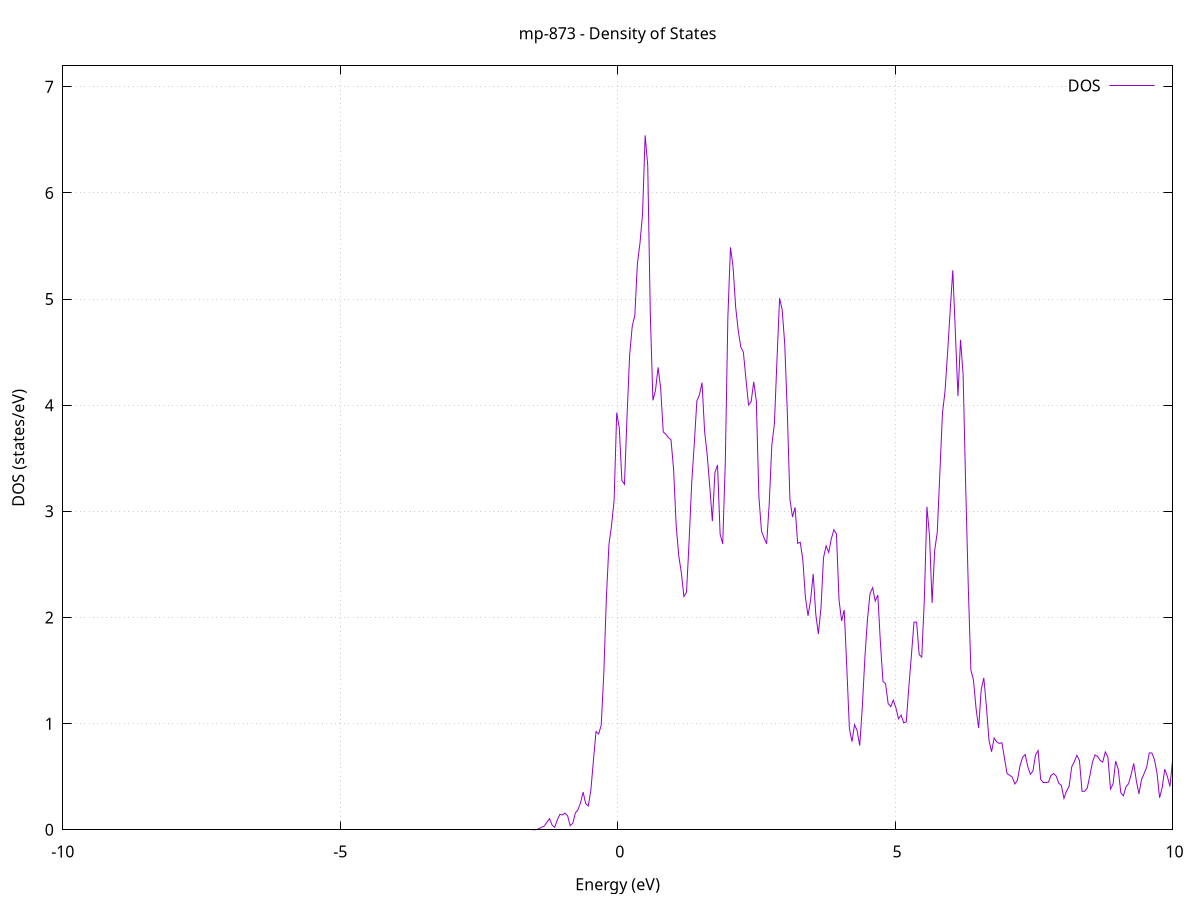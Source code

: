 set title 'mp-873 - Density of States'
set xlabel 'Energy (eV)'
set ylabel 'DOS (states/eV)'
set grid
set xrange [-10:10]
set yrange [0:7.197]
set xzeroaxis lt -1
set terminal png size 800,600
set output 'mp-873_dos_gnuplot.png'
plot '-' using 1:2 with lines title 'DOS'
-37.569800 0.000000
-37.523200 0.000000
-37.476600 0.000000
-37.430000 0.000000
-37.383400 0.000000
-37.336800 0.000000
-37.290200 0.000000
-37.243700 0.000000
-37.197100 0.000000
-37.150500 0.000000
-37.103900 0.000000
-37.057300 0.000000
-37.010700 0.000000
-36.964100 0.000000
-36.917500 0.000000
-36.870900 0.000000
-36.824300 0.000000
-36.777700 0.000000
-36.731100 0.000000
-36.684500 0.000000
-36.638000 0.000000
-36.591400 0.000000
-36.544800 0.000000
-36.498200 0.000000
-36.451600 0.000000
-36.405000 0.000000
-36.358400 0.000000
-36.311800 0.000000
-36.265200 0.000000
-36.218600 0.000000
-36.172000 0.000000
-36.125400 0.000000
-36.078900 0.000000
-36.032300 0.000000
-35.985700 0.000000
-35.939100 0.000000
-35.892500 0.000000
-35.845900 0.000000
-35.799300 0.000000
-35.752700 0.000000
-35.706100 0.000000
-35.659500 0.000000
-35.612900 0.000000
-35.566300 0.000000
-35.519800 0.000000
-35.473200 0.000000
-35.426600 0.000000
-35.380000 0.000000
-35.333400 0.000000
-35.286800 0.000000
-35.240200 0.000000
-35.193600 0.000000
-35.147000 0.000000
-35.100400 0.000000
-35.053800 0.000000
-35.007200 0.000000
-34.960700 0.000000
-34.914100 0.000000
-34.867500 0.000000
-34.820900 0.000000
-34.774300 0.000000
-34.727700 0.000000
-34.681100 0.000000
-34.634500 0.000000
-34.587900 0.000000
-34.541300 0.000000
-34.494700 0.000000
-34.448100 0.000000
-34.401500 0.000000
-34.355000 0.000000
-34.308400 0.000000
-34.261800 0.000000
-34.215200 0.000000
-34.168600 0.000000
-34.122000 0.000000
-34.075400 0.000000
-34.028800 0.000000
-33.982200 0.000000
-33.935600 0.000000
-33.889000 0.000000
-33.842400 0.000000
-33.795900 0.000000
-33.749300 0.000000
-33.702700 0.000000
-33.656100 0.000000
-33.609500 0.000000
-33.562900 0.000000
-33.516300 0.000000
-33.469700 0.000400
-33.423100 0.070600
-33.376500 2.413400
-33.329900 17.879500
-33.283300 30.524700
-33.236800 12.326700
-33.190200 1.150000
-33.143600 0.023500
-33.097000 0.000100
-33.050400 0.000000
-33.003800 0.000000
-32.957200 0.000000
-32.910600 0.000000
-32.864000 0.000000
-32.817400 0.000000
-32.770800 0.000000
-32.724200 0.000000
-32.677700 0.000000
-32.631100 0.000000
-32.584500 0.000000
-32.537900 0.000000
-32.491300 0.000000
-32.444700 0.000000
-32.398100 0.000000
-32.351500 0.000000
-32.304900 0.000000
-32.258300 0.000000
-32.211700 0.000000
-32.165100 0.000000
-32.118600 0.000000
-32.072000 0.000000
-32.025400 0.000000
-31.978800 0.000000
-31.932200 0.000000
-31.885600 0.000000
-31.839000 0.000000
-31.792400 0.000000
-31.745800 0.000000
-31.699200 0.000000
-31.652600 0.000000
-31.606000 0.000000
-31.559400 0.000000
-31.512900 0.000000
-31.466300 0.000000
-31.419700 0.000000
-31.373100 0.000000
-31.326500 0.000000
-31.279900 0.000000
-31.233300 0.000000
-31.186700 0.000000
-31.140100 0.000000
-31.093500 0.000000
-31.046900 0.000000
-31.000300 0.000000
-30.953800 0.000000
-30.907200 0.000000
-30.860600 0.000000
-30.814000 0.000000
-30.767400 0.000000
-30.720800 0.000000
-30.674200 0.000000
-30.627600 0.000000
-30.581000 0.000000
-30.534400 0.000000
-30.487800 0.000000
-30.441200 0.000000
-30.394700 0.000000
-30.348100 0.000000
-30.301500 0.000000
-30.254900 0.000000
-30.208300 0.000000
-30.161700 0.000000
-30.115100 0.000000
-30.068500 0.000000
-30.021900 0.000000
-29.975300 0.000000
-29.928700 0.000000
-29.882100 0.000000
-29.835600 0.000000
-29.789000 0.000000
-29.742400 0.000000
-29.695800 0.000000
-29.649200 0.000000
-29.602600 0.000000
-29.556000 0.000000
-29.509400 0.000000
-29.462800 0.000000
-29.416200 0.000000
-29.369600 0.000000
-29.323000 0.000000
-29.276500 0.000000
-29.229900 0.000000
-29.183300 0.000000
-29.136700 0.000000
-29.090100 0.000000
-29.043500 0.000000
-28.996900 0.000000
-28.950300 0.000000
-28.903700 0.000000
-28.857100 0.000000
-28.810500 0.000000
-28.763900 0.000000
-28.717300 0.000000
-28.670800 0.000000
-28.624200 0.000000
-28.577600 0.000000
-28.531000 0.000000
-28.484400 0.000000
-28.437800 0.000000
-28.391200 0.000000
-28.344600 0.000000
-28.298000 0.000000
-28.251400 0.000000
-28.204800 0.000000
-28.158200 0.000000
-28.111700 0.000000
-28.065100 0.000000
-28.018500 0.000000
-27.971900 0.000000
-27.925300 0.000000
-27.878700 0.000000
-27.832100 0.000000
-27.785500 0.000000
-27.738900 0.000000
-27.692300 0.000000
-27.645700 0.000000
-27.599100 0.000000
-27.552600 0.000000
-27.506000 0.000000
-27.459400 0.000000
-27.412800 0.000000
-27.366200 0.000000
-27.319600 0.000000
-27.273000 0.000000
-27.226400 0.000000
-27.179800 0.000000
-27.133200 0.000000
-27.086600 0.000000
-27.040000 0.000000
-26.993500 0.000000
-26.946900 0.000000
-26.900300 0.000000
-26.853700 0.000000
-26.807100 0.000000
-26.760500 0.000000
-26.713900 0.000000
-26.667300 0.000000
-26.620700 0.000000
-26.574100 0.000000
-26.527500 0.000000
-26.480900 0.000000
-26.434300 0.000000
-26.387800 0.000000
-26.341200 0.000000
-26.294600 0.000000
-26.248000 0.000000
-26.201400 0.000000
-26.154800 0.000000
-26.108200 0.000000
-26.061600 0.000000
-26.015000 0.000000
-25.968400 0.000000
-25.921800 0.000000
-25.875200 0.000000
-25.828700 0.000000
-25.782100 0.000000
-25.735500 0.000000
-25.688900 0.000000
-25.642300 0.000000
-25.595700 0.000000
-25.549100 0.000000
-25.502500 0.000000
-25.455900 0.000000
-25.409300 0.000000
-25.362700 0.000000
-25.316100 0.000000
-25.269600 0.000000
-25.223000 0.000000
-25.176400 0.000000
-25.129800 0.000000
-25.083200 0.000000
-25.036600 0.000000
-24.990000 0.000000
-24.943400 0.000000
-24.896800 0.000000
-24.850200 0.000000
-24.803600 0.000000
-24.757000 0.000000
-24.710500 0.000000
-24.663900 0.000000
-24.617300 0.000000
-24.570700 0.000000
-24.524100 0.000000
-24.477500 0.000000
-24.430900 0.000000
-24.384300 0.000000
-24.337700 0.000000
-24.291100 0.000000
-24.244500 0.000000
-24.197900 0.000000
-24.151400 0.000000
-24.104800 0.000000
-24.058200 0.000000
-24.011600 0.000000
-23.965000 0.000000
-23.918400 0.000000
-23.871800 0.000000
-23.825200 0.000000
-23.778600 0.000000
-23.732000 0.000000
-23.685400 0.000000
-23.638800 0.000000
-23.592200 0.000000
-23.545700 0.000000
-23.499100 0.000000
-23.452500 0.000000
-23.405900 0.000000
-23.359300 0.000000
-23.312700 0.000000
-23.266100 0.000000
-23.219500 0.000000
-23.172900 0.000000
-23.126300 0.000000
-23.079700 0.000000
-23.033100 0.000000
-22.986600 0.000000
-22.940000 0.000000
-22.893400 0.000000
-22.846800 0.000000
-22.800200 0.000000
-22.753600 0.000000
-22.707000 0.000000
-22.660400 0.000000
-22.613800 0.000000
-22.567200 0.000000
-22.520600 0.000000
-22.474000 0.000000
-22.427500 0.000000
-22.380900 0.000000
-22.334300 0.000000
-22.287700 0.000000
-22.241100 0.000000
-22.194500 0.000000
-22.147900 0.000000
-22.101300 0.000000
-22.054700 0.000000
-22.008100 0.000000
-21.961500 0.000000
-21.914900 0.000000
-21.868400 0.000000
-21.821800 0.000000
-21.775200 0.000000
-21.728600 0.000000
-21.682000 0.000000
-21.635400 0.000000
-21.588800 0.000000
-21.542200 0.000000
-21.495600 0.000000
-21.449000 0.000000
-21.402400 0.000000
-21.355800 0.000000
-21.309300 0.000000
-21.262700 0.000000
-21.216100 0.000000
-21.169500 0.000000
-21.122900 0.000000
-21.076300 0.000000
-21.029700 0.000000
-20.983100 0.000000
-20.936500 0.000000
-20.889900 0.000000
-20.843300 0.000000
-20.796700 0.000000
-20.750100 0.000000
-20.703600 0.000000
-20.657000 0.000000
-20.610400 0.000000
-20.563800 0.000000
-20.517200 0.000000
-20.470600 0.000000
-20.424000 0.000000
-20.377400 0.000000
-20.330800 0.000000
-20.284200 0.000000
-20.237600 0.000000
-20.191000 0.000000
-20.144500 0.000000
-20.097900 0.000000
-20.051300 0.000000
-20.004700 0.000000
-19.958100 0.000000
-19.911500 0.000000
-19.864900 0.000000
-19.818300 0.000000
-19.771700 0.000000
-19.725100 0.000000
-19.678500 0.000000
-19.631900 0.000000
-19.585400 0.000000
-19.538800 0.000000
-19.492200 0.000000
-19.445600 0.000000
-19.399000 0.000000
-19.352400 0.000000
-19.305800 0.000000
-19.259200 0.000000
-19.212600 0.000000
-19.166000 0.000000
-19.119400 0.000000
-19.072800 0.000000
-19.026300 0.000000
-18.979700 0.000000
-18.933100 0.000000
-18.886500 0.000000
-18.839900 0.000000
-18.793300 0.000000
-18.746700 0.000000
-18.700100 0.000000
-18.653500 0.000000
-18.606900 0.000000
-18.560300 0.000000
-18.513700 0.000000
-18.467100 0.000000
-18.420600 0.000000
-18.374000 0.000000
-18.327400 0.000000
-18.280800 0.000000
-18.234200 0.000000
-18.187600 0.000000
-18.141000 0.000000
-18.094400 0.000000
-18.047800 0.000000
-18.001200 0.000000
-17.954600 0.000000
-17.908000 0.000000
-17.861500 0.000000
-17.814900 0.000000
-17.768300 0.000000
-17.721700 0.000000
-17.675100 0.000000
-17.628500 0.000000
-17.581900 0.000000
-17.535300 0.000000
-17.488700 0.000000
-17.442100 0.000000
-17.395500 0.000000
-17.348900 0.000000
-17.302400 0.000000
-17.255800 0.000000
-17.209200 0.000000
-17.162600 0.000000
-17.116000 0.000000
-17.069400 0.000000
-17.022800 0.000000
-16.976200 0.000000
-16.929600 0.000000
-16.883000 0.000000
-16.836400 0.000000
-16.789800 0.000000
-16.743300 0.000000
-16.696700 0.000000
-16.650100 0.000000
-16.603500 0.000000
-16.556900 0.000000
-16.510300 0.000000
-16.463700 0.000000
-16.417100 0.000000
-16.370500 0.000000
-16.323900 0.000000
-16.277300 0.000000
-16.230700 0.000000
-16.184200 0.000000
-16.137600 0.000000
-16.091000 0.000000
-16.044400 0.000000
-15.997800 0.000000
-15.951200 0.000000
-15.904600 0.000000
-15.858000 0.000000
-15.811400 0.000000
-15.764800 0.000000
-15.718200 0.000000
-15.671600 0.000000
-15.625000 0.000000
-15.578500 0.000000
-15.531900 0.000000
-15.485300 0.000000
-15.438700 0.000000
-15.392100 0.000000
-15.345500 0.000000
-15.298900 0.000000
-15.252300 0.000000
-15.205700 0.000000
-15.159100 0.000000
-15.112500 0.000000
-15.065900 0.000000
-15.019400 0.000000
-14.972800 0.000000
-14.926200 0.000000
-14.879600 0.000000
-14.833000 0.000000
-14.786400 0.000000
-14.739800 0.000000
-14.693200 0.000000
-14.646600 0.000000
-14.600000 0.000000
-14.553400 0.000000
-14.506800 0.000000
-14.460300 0.000000
-14.413700 0.000000
-14.367100 0.000000
-14.320500 0.000000
-14.273900 0.000000
-14.227300 0.000000
-14.180700 0.000000
-14.134100 0.000000
-14.087500 0.000000
-14.040900 0.000000
-13.994300 0.000000
-13.947700 0.000000
-13.901200 0.000000
-13.854600 0.000000
-13.808000 0.000000
-13.761400 0.000000
-13.714800 0.000000
-13.668200 0.000000
-13.621600 0.000000
-13.575000 0.000000
-13.528400 0.000000
-13.481800 0.000000
-13.435200 0.000000
-13.388600 0.000000
-13.342100 0.000000
-13.295500 0.000000
-13.248900 0.000000
-13.202300 0.000000
-13.155700 0.000000
-13.109100 0.000000
-13.062500 0.000000
-13.015900 0.000000
-12.969300 0.000000
-12.922700 0.000000
-12.876100 0.000000
-12.829500 0.000000
-12.782900 0.000000
-12.736400 0.000000
-12.689800 0.000000
-12.643200 0.000000
-12.596600 0.000000
-12.550000 0.000000
-12.503400 0.000000
-12.456800 0.000000
-12.410200 0.000000
-12.363600 0.000000
-12.317000 0.000000
-12.270400 0.000000
-12.223800 0.000000
-12.177300 0.000000
-12.130700 0.000000
-12.084100 0.000000
-12.037500 0.000000
-11.990900 0.000000
-11.944300 0.000000
-11.897700 0.000000
-11.851100 0.000000
-11.804500 0.000000
-11.757900 0.000000
-11.711300 0.000000
-11.664700 0.000000
-11.618200 0.000000
-11.571600 0.000000
-11.525000 0.000000
-11.478400 0.000000
-11.431800 0.000000
-11.385200 0.000000
-11.338600 0.000000
-11.292000 0.000000
-11.245400 0.000000
-11.198800 0.000000
-11.152200 0.000000
-11.105600 0.000000
-11.059100 0.000000
-11.012500 0.000000
-10.965900 0.000000
-10.919300 0.000000
-10.872700 0.000000
-10.826100 0.000000
-10.779500 0.000000
-10.732900 0.000000
-10.686300 0.000000
-10.639700 0.000000
-10.593100 0.000000
-10.546500 0.000000
-10.499900 0.000000
-10.453400 0.000000
-10.406800 0.000000
-10.360200 0.000000
-10.313600 0.000000
-10.267000 0.000000
-10.220400 0.000000
-10.173800 0.000000
-10.127200 0.000000
-10.080600 0.000000
-10.034000 0.000000
-9.987400 0.000000
-9.940800 0.000000
-9.894300 0.000000
-9.847700 0.000000
-9.801100 0.000000
-9.754500 0.000000
-9.707900 0.000000
-9.661300 0.000000
-9.614700 0.000000
-9.568100 0.000000
-9.521500 0.000000
-9.474900 0.000000
-9.428300 0.000000
-9.381700 0.000000
-9.335200 0.000000
-9.288600 0.000000
-9.242000 0.000000
-9.195400 0.000000
-9.148800 0.000000
-9.102200 0.000000
-9.055600 0.000000
-9.009000 0.000000
-8.962400 0.000000
-8.915800 0.000000
-8.869200 0.000000
-8.822600 0.000000
-8.776100 0.000000
-8.729500 0.000000
-8.682900 0.000000
-8.636300 0.000000
-8.589700 0.000000
-8.543100 0.000000
-8.496500 0.000000
-8.449900 0.000000
-8.403300 0.000000
-8.356700 0.000000
-8.310100 0.000000
-8.263500 0.000000
-8.217000 0.000000
-8.170400 0.000000
-8.123800 0.000000
-8.077200 0.000000
-8.030600 0.000000
-7.984000 0.000000
-7.937400 0.000000
-7.890800 0.000000
-7.844200 0.000000
-7.797600 0.000000
-7.751000 0.000000
-7.704400 0.000000
-7.657800 0.000000
-7.611300 0.000000
-7.564700 0.000000
-7.518100 0.000000
-7.471500 0.000000
-7.424900 0.000000
-7.378300 0.000000
-7.331700 0.000000
-7.285100 0.000000
-7.238500 0.000000
-7.191900 0.000000
-7.145300 0.000000
-7.098700 0.000000
-7.052200 0.000000
-7.005600 0.000000
-6.959000 0.000000
-6.912400 0.000000
-6.865800 0.000000
-6.819200 0.000000
-6.772600 0.000000
-6.726000 0.000000
-6.679400 0.000000
-6.632800 0.000000
-6.586200 0.000000
-6.539600 0.000000
-6.493100 0.000000
-6.446500 0.000000
-6.399900 0.000000
-6.353300 0.000000
-6.306700 0.000000
-6.260100 0.000000
-6.213500 0.000000
-6.166900 0.000000
-6.120300 0.000000
-6.073700 0.000000
-6.027100 0.000000
-5.980500 0.000000
-5.934000 0.000000
-5.887400 0.000000
-5.840800 0.000000
-5.794200 0.000000
-5.747600 0.000000
-5.701000 0.000000
-5.654400 0.000000
-5.607800 0.000000
-5.561200 0.000000
-5.514600 0.000000
-5.468000 0.000000
-5.421400 0.000000
-5.374800 0.000000
-5.328300 0.000000
-5.281700 0.000000
-5.235100 0.000000
-5.188500 0.000000
-5.141900 0.000000
-5.095300 0.000000
-5.048700 0.000000
-5.002100 0.000000
-4.955500 0.000000
-4.908900 0.000000
-4.862300 0.000000
-4.815700 0.000000
-4.769200 0.000000
-4.722600 0.000000
-4.676000 0.000000
-4.629400 0.000000
-4.582800 0.000000
-4.536200 0.000000
-4.489600 0.000000
-4.443000 0.000000
-4.396400 0.000000
-4.349800 0.000000
-4.303200 0.000000
-4.256600 0.000000
-4.210100 0.000000
-4.163500 0.000000
-4.116900 0.000000
-4.070300 0.000000
-4.023700 0.000000
-3.977100 0.000000
-3.930500 0.000000
-3.883900 0.000000
-3.837300 0.000000
-3.790700 0.000000
-3.744100 0.000000
-3.697500 0.000000
-3.651000 0.000000
-3.604400 0.000000
-3.557800 0.000000
-3.511200 0.000000
-3.464600 0.000000
-3.418000 0.000000
-3.371400 0.000000
-3.324800 0.000000
-3.278200 0.000000
-3.231600 0.000000
-3.185000 0.000000
-3.138400 0.000000
-3.091900 0.000000
-3.045300 0.000000
-2.998700 0.000000
-2.952100 0.000000
-2.905500 0.000000
-2.858900 0.000000
-2.812300 0.000000
-2.765700 0.000000
-2.719100 0.000000
-2.672500 0.000000
-2.625900 0.000000
-2.579300 0.000000
-2.532700 0.000000
-2.486200 0.000000
-2.439600 0.000000
-2.393000 0.000000
-2.346400 0.000000
-2.299800 0.000000
-2.253200 0.000000
-2.206600 0.000000
-2.160000 0.000000
-2.113400 0.000000
-2.066800 0.000000
-2.020200 0.000000
-1.973600 0.000000
-1.927100 0.000000
-1.880500 0.000000
-1.833900 0.000000
-1.787300 0.000000
-1.740700 0.000000
-1.694100 0.000000
-1.647500 0.000000
-1.600900 0.000000
-1.554300 0.000000
-1.507700 0.000100
-1.461100 0.002100
-1.414500 0.011500
-1.368000 0.024200
-1.321400 0.035500
-1.274800 0.071700
-1.228200 0.105300
-1.181600 0.044300
-1.135000 0.022900
-1.088400 0.091200
-1.041800 0.145400
-0.995200 0.140100
-0.948600 0.157500
-0.902000 0.132100
-0.855400 0.039100
-0.808900 0.060900
-0.762300 0.157100
-0.715700 0.188900
-0.669100 0.253500
-0.622500 0.355600
-0.575900 0.245600
-0.529300 0.224700
-0.482700 0.373200
-0.436100 0.655000
-0.389500 0.925600
-0.342900 0.902400
-0.296300 0.983400
-0.249800 1.469200
-0.203200 2.184700
-0.156600 2.688000
-0.110000 2.865800
-0.063400 3.109200
-0.016800 3.929800
0.029800 3.784300
0.076400 3.290500
0.123000 3.255600
0.169600 3.900900
0.216200 4.472000
0.262800 4.743700
0.309400 4.844100
0.355900 5.333800
0.402500 5.527200
0.449100 5.803500
0.495700 6.542700
0.542300 6.258500
0.588900 4.852400
0.635500 4.045900
0.682100 4.139900
0.728700 4.356600
0.775300 4.160500
0.821900 3.748400
0.868500 3.726500
0.915000 3.694800
0.961600 3.674100
1.008200 3.397400
1.054800 2.866500
1.101400 2.579800
1.148000 2.421900
1.194600 2.196500
1.241200 2.238600
1.287800 2.714100
1.334400 3.264500
1.381000 3.634900
1.427600 4.040900
1.474100 4.098100
1.520700 4.212500
1.567300 3.752600
1.613900 3.531700
1.660500 3.232500
1.707100 2.907300
1.753700 3.367200
1.800300 3.436800
1.846900 2.784300
1.893500 2.693900
1.940100 3.459100
1.986700 4.833300
2.033200 5.487200
2.079800 5.306800
2.126400 4.927600
2.173000 4.703800
2.219600 4.548700
2.266200 4.498300
2.312800 4.243400
2.359400 4.002800
2.406000 4.032800
2.452600 4.221100
2.499200 4.041400
2.545800 3.137700
2.592400 2.814000
2.638900 2.749800
2.685500 2.694300
2.732100 3.074200
2.778700 3.623500
2.825300 3.826700
2.871900 4.430300
2.918500 5.008400
2.965100 4.899500
3.011700 4.576400
3.058300 3.925000
3.104900 3.112700
3.151500 2.946300
3.198000 3.037000
3.244600 2.698000
3.291200 2.709300
3.337800 2.541600
3.384400 2.189400
3.431000 2.016200
3.477600 2.163900
3.524200 2.410500
3.570800 2.031700
3.617400 1.844600
3.664000 2.084400
3.710600 2.563700
3.757100 2.674700
3.803700 2.613700
3.850300 2.739300
3.896900 2.826400
3.943500 2.788500
3.990100 2.164900
4.036700 1.967400
4.083300 2.071000
4.129900 1.530100
4.176500 0.955700
4.223100 0.830200
4.269700 0.989700
4.316200 0.934200
4.362800 0.792800
4.409400 1.155200
4.456000 1.621200
4.502600 1.983500
4.549200 2.226400
4.595800 2.280300
4.642400 2.154700
4.689000 2.210900
4.735600 1.763000
4.782200 1.396400
4.828800 1.376200
4.875300 1.188200
4.921900 1.160200
4.968500 1.221100
5.015100 1.149200
5.061700 1.045200
5.108300 1.080200
5.154900 1.008900
5.201500 1.014800
5.248100 1.345000
5.294700 1.645600
5.341300 1.956700
5.387900 1.955600
5.434500 1.650400
5.481000 1.626700
5.527600 2.172100
5.574200 3.043300
5.620800 2.768900
5.667400 2.136900
5.714000 2.632800
5.760600 2.803200
5.807200 3.359800
5.853800 3.923400
5.900400 4.132900
5.947000 4.498400
5.993600 4.892400
6.040100 5.271800
6.086700 4.684300
6.133300 4.086200
6.179900 4.616200
6.226500 4.286700
6.273100 3.229200
6.319700 2.283800
6.366300 1.506000
6.412900 1.410300
6.459500 1.143600
6.506100 0.958600
6.552700 1.321000
6.599200 1.431200
6.645800 1.165400
6.692400 0.844700
6.739000 0.735100
6.785600 0.864000
6.832200 0.827800
6.878800 0.813600
6.925400 0.820400
6.972000 0.672500
7.018600 0.529100
7.065200 0.513400
7.111800 0.496000
7.158300 0.431800
7.204900 0.466300
7.251500 0.602600
7.298100 0.681200
7.344700 0.709500
7.391300 0.596100
7.437900 0.522900
7.484500 0.552800
7.531100 0.704400
7.577700 0.746000
7.624300 0.474500
7.670900 0.445100
7.717400 0.445300
7.764000 0.448100
7.810600 0.512500
7.857200 0.530300
7.903800 0.506300
7.950400 0.438300
7.997000 0.418400
8.043600 0.295700
8.090200 0.364400
8.136800 0.409400
8.183400 0.592500
8.230000 0.640900
8.276600 0.702100
8.323100 0.653100
8.369700 0.363100
8.416300 0.362500
8.462900 0.391900
8.509500 0.507900
8.556100 0.633500
8.602700 0.705400
8.649300 0.691100
8.695900 0.654300
8.742500 0.637400
8.789100 0.733500
8.835700 0.687100
8.882200 0.383800
8.928800 0.430200
8.975400 0.647600
9.022000 0.569700
9.068600 0.349100
9.115200 0.319900
9.161800 0.405000
9.208400 0.434000
9.255000 0.521800
9.301600 0.625600
9.348200 0.461200
9.394800 0.338800
9.441300 0.472900
9.487900 0.528800
9.534500 0.588700
9.581100 0.723500
9.627700 0.723900
9.674300 0.661300
9.720900 0.534200
9.767500 0.301200
9.814100 0.397900
9.860700 0.571000
9.907300 0.503300
9.953900 0.408100
10.000400 0.651700
10.047000 0.710100
10.093600 0.431000
10.140200 0.234500
10.186800 0.267400
10.233400 0.346700
10.280000 0.420200
10.326600 0.382700
10.373200 0.490400
10.419800 0.580800
10.466400 0.543100
10.513000 0.629300
10.559600 0.530100
10.606100 0.292500
10.652700 0.208600
10.699300 0.214000
10.745900 0.143500
10.792500 0.226800
10.839100 0.469600
10.885700 0.510800
10.932300 0.399500
10.978900 0.340000
11.025500 0.336300
11.072100 0.381000
11.118700 0.415700
11.165200 0.498800
11.211800 0.532000
11.258400 0.486000
11.305000 0.391700
11.351600 0.352800
11.398200 0.376100
11.444800 0.380000
11.491400 0.339300
11.538000 0.230800
11.584600 0.222500
11.631200 0.271300
11.677800 0.269400
11.724300 0.203400
11.770900 0.095300
11.817500 0.101500
11.864100 0.120800
11.910700 0.240800
11.957300 0.452100
12.003900 0.515500
12.050500 0.470700
12.097100 0.590500
12.143700 0.491900
12.190300 0.160600
12.236900 0.024400
12.283400 0.074500
12.330000 0.154000
12.376600 0.131900
12.423200 0.163300
12.469800 0.236700
12.516400 0.368500
12.563000 0.264700
12.609600 0.154200
12.656200 0.191400
12.702800 0.082600
12.749400 0.010400
12.796000 0.032000
12.842500 0.184800
12.889100 0.518000
12.935700 0.854500
12.982300 0.976000
13.028900 0.856300
13.075500 0.854700
13.122100 1.064000
13.168700 1.055000
13.215300 0.838800
13.261900 0.635500
13.308500 0.717000
13.355100 0.875100
13.401700 1.047800
13.448200 1.079500
13.494800 0.811800
13.541400 0.615800
13.588000 0.690200
13.634600 0.475600
13.681200 0.517800
13.727800 0.679600
13.774400 0.630800
13.821000 0.550400
13.867600 0.459100
13.914200 0.528200
13.960800 0.808600
14.007300 0.792200
14.053900 0.745200
14.100500 0.564100
14.147100 0.413800
14.193700 0.580100
14.240300 0.653000
14.286900 0.685300
14.333500 0.798200
14.380100 0.784500
14.426700 0.539800
14.473300 0.286400
14.519900 0.323400
14.566400 0.436600
14.613000 0.515800
14.659600 0.621200
14.706200 0.672800
14.752800 0.707500
14.799400 0.548800
14.846000 0.432500
14.892600 0.637300
14.939200 0.627300
14.985800 0.490500
15.032400 0.469300
15.079000 0.359700
15.125500 0.471300
15.172100 0.684300
15.218700 0.677500
15.265300 0.617000
15.311900 0.418200
15.358500 0.239900
15.405100 0.405300
15.451700 0.663400
15.498300 0.701300
15.544900 0.393100
15.591500 0.172500
15.638100 0.252900
15.684600 0.469900
15.731200 0.515300
15.777800 0.564000
15.824400 0.572400
15.871000 0.671700
15.917600 0.749900
15.964200 0.676200
16.010800 0.725300
16.057400 0.844100
16.104000 0.673700
16.150600 0.532900
16.197200 0.616500
16.243800 0.877400
16.290300 1.165500
16.336900 1.019300
16.383500 0.878000
16.430100 0.941900
16.476700 0.938000
16.523300 0.870300
16.569900 0.741300
16.616500 0.749400
16.663100 1.034600
16.709700 1.192400
16.756300 1.060200
16.802900 0.875500
16.849400 1.095500
16.896000 1.469400
16.942600 1.361600
16.989200 0.840200
17.035800 0.776900
17.082400 0.993700
17.129000 0.848400
17.175600 0.726600
17.222200 0.763300
17.268800 0.674000
17.315400 0.737100
17.362000 0.899300
17.408500 1.160900
17.455100 1.190100
17.501700 1.037800
17.548300 0.939700
17.594900 0.990100
17.641500 1.119300
17.688100 1.016500
17.734700 1.006100
17.781300 0.872900
17.827900 0.759400
17.874500 0.845200
17.921100 1.018900
17.967600 1.127100
18.014200 1.180600
18.060800 0.967500
18.107400 0.854500
18.154000 1.009200
18.200600 1.134500
18.247200 1.080600
18.293800 0.868800
18.340400 0.852300
18.387000 1.297400
18.433600 1.410500
18.480200 0.858300
18.526800 0.689400
18.573300 0.784800
18.619900 0.815400
18.666500 0.865500
18.713100 1.007100
18.759700 0.908900
18.806300 1.145200
18.852900 1.342300
18.899500 1.114800
18.946100 0.973200
18.992700 1.011300
19.039300 1.156100
19.085900 1.267600
19.132400 1.267200
19.179000 1.036400
19.225600 0.913800
19.272200 1.170900
19.318800 1.269200
19.365400 1.383200
19.412000 1.380100
19.458600 1.158300
19.505200 0.854200
19.551800 0.880400
19.598400 1.091000
19.645000 0.930700
19.691500 0.900100
19.738100 1.020200
19.784700 1.088900
19.831300 0.987300
19.877900 0.917000
19.924500 0.950200
19.971100 1.117100
20.017700 1.221000
20.064300 0.914800
20.110900 0.883900
20.157500 1.173200
20.204100 1.161500
20.250600 1.082600
20.297200 1.256700
20.343800 1.445600
20.390400 1.332800
20.437000 1.143600
20.483600 1.100600
20.530200 1.251900
20.576800 1.211500
20.623400 1.051000
20.670000 1.210800
20.716600 1.169600
20.763200 0.811100
20.809700 0.629800
20.856300 0.714600
20.902900 0.730000
20.949500 0.804600
20.996100 1.274700
21.042700 1.358600
21.089300 0.948300
21.135900 0.729100
21.182500 0.807400
21.229100 0.922100
21.275700 0.846200
21.322300 0.902600
21.368900 1.051000
21.415400 1.267800
21.462000 1.338500
21.508600 1.409300
21.555200 1.523400
21.601800 1.365300
21.648400 0.959700
21.695000 0.934100
21.741600 1.197100
21.788200 1.320800
21.834800 1.109500
21.881400 1.057700
21.928000 1.016900
21.974500 0.944800
22.021100 1.043000
22.067700 1.222200
22.114300 1.372000
22.160900 1.197200
22.207500 1.304700
22.254100 1.391700
22.300700 1.412500
22.347300 1.505100
22.393900 1.288600
22.440500 1.098500
22.487100 0.988600
22.533600 0.816600
22.580200 0.847400
22.626800 1.196700
22.673400 1.441300
22.720000 1.301200
22.766600 1.180200
22.813200 1.047100
22.859800 0.889800
22.906400 0.913300
22.953000 1.173300
22.999600 1.108700
23.046200 0.913100
23.092700 1.137400
23.139300 1.176500
23.185900 0.995800
23.232500 0.883100
23.279100 0.916400
23.325700 1.253600
23.372300 1.299700
23.418900 1.067700
23.465500 1.297300
23.512100 1.275700
23.558700 1.246800
23.605300 1.142600
23.651800 0.981100
23.698400 0.836600
23.745000 0.771900
23.791600 0.696900
23.838200 0.512000
23.884800 0.545700
23.931400 0.731300
23.978000 0.795800
24.024600 0.836500
24.071200 0.792600
24.117800 0.829400
24.164400 1.051400
24.211000 1.088500
24.257500 0.912100
24.304100 0.897900
24.350700 0.863000
24.397300 0.651100
24.443900 0.515700
24.490500 0.294100
24.537100 0.196200
24.583700 0.302100
24.630300 0.614800
24.676900 0.815500
24.723500 0.517400
24.770100 0.491200
24.816600 0.732800
24.863200 0.676100
24.909800 0.668900
24.956400 1.080300
25.003000 1.486400
25.049600 1.298200
25.096200 1.076400
25.142800 0.909800
25.189400 0.861100
25.236000 0.867400
25.282600 1.063300
25.329200 1.346200
25.375700 1.277100
25.422300 0.979400
25.468900 0.798600
25.515500 1.206500
25.562100 1.604500
25.608700 1.388300
25.655300 1.332900
25.701900 2.092500
25.748500 2.436900
25.795100 2.361900
25.841700 2.387700
25.888300 2.012800
25.934800 2.347900
25.981400 3.258500
26.028000 3.925600
26.074600 4.055500
26.121200 4.530700
26.167800 6.513300
26.214400 11.532000
26.261000 21.320100
26.307600 32.653000
26.354200 36.334900
26.400800 27.246900
26.447400 14.885000
26.494000 9.743300
26.540500 7.824100
26.587100 6.468400
26.633700 4.700600
26.680300 3.469000
26.726900 2.536300
26.773500 1.958000
26.820100 1.580300
26.866700 1.731000
26.913300 2.340100
26.959900 2.789900
27.006500 2.591800
27.053100 2.207000
27.099600 1.777300
27.146200 1.255900
27.192800 1.201400
27.239400 1.288000
27.286000 1.418100
27.332600 1.515600
27.379200 1.661400
27.425800 1.577700
27.472400 1.554800
27.519000 1.503800
27.565600 1.476200
27.612200 1.779800
27.658700 1.748900
27.705300 1.591900
27.751900 1.524100
27.798500 1.424500
27.845100 1.157900
27.891700 0.996000
27.938300 0.972100
27.984900 1.174900
28.031500 0.902500
28.078100 0.746600
28.124700 1.094500
28.171300 1.311300
28.217800 1.235300
28.264400 1.096400
28.311000 1.170400
28.357600 1.173800
28.404200 1.134300
28.450800 1.221800
28.497400 1.246100
28.544000 1.045600
28.590600 0.854800
28.637200 0.881000
28.683800 0.921900
28.730400 1.015500
28.776900 0.720000
28.823500 0.761200
28.870100 1.047800
28.916700 0.844200
28.963300 0.519000
29.009900 0.615700
29.056500 0.921500
29.103100 0.914700
29.149700 0.985100
29.196300 0.851000
29.242900 0.487000
29.289500 0.538700
29.336100 0.846500
29.382600 0.849500
29.429200 0.577100
29.475800 0.493600
29.522400 0.587200
29.569000 0.698200
29.615600 0.635700
29.662200 0.404100
29.708800 0.479600
29.755400 0.450900
29.802000 0.338400
29.848600 0.423600
29.895200 0.433200
29.941700 0.374000
29.988300 0.533300
30.034900 0.648200
30.081500 0.655600
30.128100 0.556700
30.174700 0.575900
30.221300 0.742000
30.267900 0.620300
30.314500 0.483800
30.361100 0.530800
30.407700 0.579400
30.454300 0.744300
30.500800 0.793800
30.547400 0.666300
30.594000 0.703900
30.640600 0.809400
30.687200 0.967000
30.733800 0.950300
30.780400 0.831500
30.827000 0.906200
30.873600 1.030300
30.920200 1.122900
30.966800 0.872400
31.013400 0.880800
31.059900 1.019700
31.106500 1.304100
31.153100 1.420700
31.199700 1.229800
31.246300 1.136100
31.292900 1.027100
31.339500 1.093000
31.386100 1.436400
31.432700 1.695000
31.479300 1.624700
31.525900 1.458200
31.572500 1.285900
31.619000 1.503900
31.665600 1.673600
31.712200 1.743500
31.758800 1.663500
31.805400 1.376700
31.852000 1.318200
31.898600 1.471200
31.945200 1.507900
31.991800 1.675500
32.038400 1.632000
32.085000 1.526800
32.131600 1.248300
32.178200 1.221700
32.224700 1.558600
32.271300 1.915900
32.317900 1.841100
32.364500 1.368700
32.411100 1.274000
32.457700 1.588400
32.504300 1.471200
32.550900 1.237300
32.597500 1.275000
32.644100 1.141700
32.690700 1.102900
32.737300 1.329400
32.783800 1.389200
32.830400 1.364000
32.877000 0.966200
32.923600 0.867900
32.970200 1.214500
33.016800 1.308100
33.063400 1.301100
33.110000 1.616100
33.156600 1.635700
33.203200 1.369700
33.249800 0.980300
33.296400 1.096100
33.342900 1.246100
33.389500 0.950800
33.436100 0.935700
33.482700 1.203300
33.529300 1.243400
33.575900 1.044400
33.622500 0.902700
33.669100 0.862700
33.715700 0.951400
33.762300 2.768900
33.808900 9.830000
33.855500 10.017300
33.902000 3.187800
33.948600 1.291100
33.995200 1.303900
34.041800 1.210100
34.088400 1.217900
34.135000 1.348100
34.181600 1.199800
34.228200 1.178400
34.274800 1.383700
34.321400 1.582600
34.368000 1.538300
34.414600 1.369300
34.461200 1.275800
34.507700 1.473200
34.554300 1.570600
34.600900 1.653000
34.647500 1.294300
34.694100 1.184700
34.740700 1.439800
34.787300 1.764300
34.833900 1.937700
34.880500 1.591000
34.927100 1.363700
34.973700 1.529400
35.020300 1.646100
35.066800 1.868500
35.113400 1.605600
35.160000 1.235500
35.206600 1.454600
35.253200 1.522000
35.299800 1.381000
35.346400 1.706700
35.393000 1.968100
35.439600 1.730700
35.486200 1.462300
35.532800 1.311200
35.579400 1.261700
35.625900 1.321000
35.672500 1.414300
35.719100 1.342800
35.765700 1.519900
35.812300 1.416700
35.858900 1.333600
35.905500 1.547900
35.952100 1.688700
35.998700 1.583900
36.045300 1.434700
36.091900 1.398300
36.138500 1.171700
36.185000 0.881400
36.231600 0.892500
36.278200 1.337600
36.324800 1.661400
36.371400 1.662700
36.418000 1.553800
36.464600 1.353700
36.511200 1.460100
36.557800 1.696000
36.604400 1.577700
36.651000 1.369100
36.697600 1.298500
36.744100 1.475600
36.790700 1.395400
36.837300 1.391600
36.883900 1.189500
36.930500 1.137600
36.977100 1.364500
37.023700 1.285700
37.070300 1.251000
37.116900 1.160500
37.163500 0.907500
37.210100 1.003300
37.256700 1.306000
37.303300 1.259300
37.349800 1.136700
37.396400 1.314400
37.443000 1.533300
37.489600 1.498600
37.536200 1.517700
37.582800 1.603200
37.629400 1.262400
37.676000 0.987100
37.722600 0.826600
37.769200 0.883400
37.815800 1.168500
37.862400 1.342900
37.908900 1.163900
37.955500 1.030200
38.002100 1.169100
38.048700 1.061900
38.095300 0.902600
38.141900 1.163500
38.188500 1.861900
38.235100 2.027600
38.281700 1.323900
38.328300 0.677700
38.374900 0.475400
38.421500 0.690300
38.468000 0.943000
38.514600 1.178500
38.561200 1.326200
38.607800 1.210300
38.654400 0.980400
38.701000 0.947600
38.747600 1.128600
38.794200 1.142800
38.840800 0.945500
38.887400 0.934600
38.934000 1.090300
38.980600 1.057700
39.027100 1.184400
39.073700 1.289400
39.120300 1.148400
39.166900 1.059200
39.213500 1.123000
39.260100 1.098900
39.306700 0.891500
39.353300 0.828800
39.399900 1.114100
39.446500 1.272100
39.493100 1.145000
39.539700 1.058900
39.586200 1.118700
39.632800 1.243600
39.679400 1.242200
39.726000 1.077600
39.772600 1.206500
39.819200 1.123000
39.865800 0.832100
39.912400 0.685900
39.959000 0.792700
40.005600 0.804400
40.052200 0.881700
40.098800 1.354100
40.145400 1.352500
40.191900 0.977500
40.238500 1.059900
40.285100 1.468300
40.331700 1.642000
40.378300 1.507600
40.424900 1.277500
40.471500 0.965200
40.518100 0.830400
40.564700 0.945800
40.611300 1.132200
40.657900 1.342500
40.704500 1.314700
40.751000 1.222400
40.797600 1.412400
40.844200 1.437500
40.890800 1.030200
40.937400 0.963200
40.984000 1.199300
41.030600 1.041200
41.077200 0.706000
41.123800 0.844600
41.170400 1.278500
41.217000 1.485400
41.263600 1.691700
41.310100 1.779900
41.356700 1.684200
41.403300 1.596600
41.449900 1.286600
41.496500 1.522100
41.543100 1.915900
41.589700 1.604600
41.636300 1.135300
41.682900 1.087300
41.729500 1.114400
41.776100 1.306900
41.822700 1.619600
41.869200 1.865000
41.915800 1.801400
41.962400 1.650700
42.009000 1.702500
42.055600 1.692800
42.102200 1.561600
42.148800 1.591500
42.195400 1.399900
42.242000 1.309100
42.288600 1.297900
42.335200 1.241700
42.381800 1.606000
42.428400 1.776400
42.474900 2.047900
42.521500 1.853500
42.568100 1.545400
42.614700 1.646600
42.661300 1.922600
42.707900 1.848400
42.754500 1.549600
42.801100 1.236600
42.847700 1.353000
42.894300 1.635700
42.940900 1.603200
42.987500 1.483900
43.034000 1.418800
43.080600 1.282400
43.127200 1.332200
43.173800 1.452500
43.220400 1.516500
43.267000 1.379800
43.313600 1.225700
43.360200 1.168800
43.406800 1.498900
43.453400 1.626700
43.500000 1.252500
43.546600 1.051100
43.593100 1.119200
43.639700 1.182800
43.686300 1.569200
43.732900 1.705800
43.779500 1.372400
43.826100 0.923700
43.872700 0.878700
43.919300 1.263900
43.965900 1.404400
44.012500 1.303600
44.059100 1.236400
44.105700 1.128800
44.152200 1.257700
44.198800 1.559100
44.245400 1.856500
44.292000 1.876600
44.338600 1.893700
44.385200 2.276700
44.431800 2.701600
44.478400 2.270500
44.525000 1.684600
44.571600 1.559800
44.618200 1.560500
44.664800 1.494200
44.711300 1.447600
44.757900 1.594900
44.804500 1.764900
44.851100 2.200700
44.897700 2.115500
44.944300 1.543100
44.990900 1.670200
45.037500 1.966500
45.084100 1.676800
45.130700 1.543200
45.177300 1.605300
45.223900 1.437700
45.270500 1.333500
45.317000 1.652500
45.363600 1.282800
45.410200 1.287500
45.456800 1.840300
45.503400 2.012900
45.550000 1.822200
45.596600 1.767400
45.643200 1.571000
45.689800 1.897500
45.736400 2.193400
45.783000 1.952600
45.829600 1.970100
45.876100 2.073000
45.922700 1.987200
45.969300 1.811300
46.015900 1.378600
46.062500 1.161500
46.109100 1.358500
46.155700 1.690700
46.202300 1.750500
46.248900 1.631200
46.295500 1.383100
46.342100 1.306000
46.388700 1.492300
46.435200 1.560800
46.481800 1.555100
46.528400 1.355700
46.575000 1.146900
46.621600 1.384200
46.668200 1.295600
46.714800 1.088600
46.761400 1.295500
46.808000 1.224900
46.854600 1.077800
46.901200 1.409800
46.947800 1.777300
46.994300 1.556000
47.040900 1.486100
47.087500 1.570900
47.134100 1.555100
47.180700 1.527700
47.227300 1.617000
47.273900 1.872300
47.320500 1.764300
47.367100 1.258000
47.413700 1.131400
47.460300 1.591100
47.506900 1.528600
47.553400 1.329700
47.600000 1.347900
47.646600 1.554400
47.693200 1.572600
47.739800 1.346300
47.786400 1.197800
47.833000 1.079500
47.879600 1.104600
47.926200 1.236100
47.972800 1.056500
48.019400 1.077500
48.066000 1.198900
48.112600 1.123800
48.159100 1.221200
48.205700 1.318900
48.252300 1.170600
48.298900 1.086500
48.345500 1.142600
48.392100 1.346600
48.438700 1.288300
48.485300 1.052200
48.531900 0.919100
48.578500 1.041200
48.625100 1.307700
48.671700 1.421000
48.718200 1.676800
48.764800 1.705700
48.811400 1.493800
48.858000 1.805900
48.904600 1.918100
48.951200 1.297400
48.997800 1.081700
49.044400 1.120500
49.091000 1.081700
49.137600 1.335100
49.184200 1.329700
49.230800 1.311200
49.277300 1.612000
49.323900 1.472500
49.370500 0.922700
49.417100 0.780200
49.463700 0.936300
49.510300 1.037400
49.556900 1.161800
49.603500 1.264800
49.650100 1.203200
49.696700 0.917900
49.743300 0.750800
49.789900 0.727500
49.836400 0.850200
49.883000 0.937600
49.929600 0.666600
49.976200 0.510300
50.022800 0.502600
50.069400 0.419100
50.116000 0.323600
50.162600 0.286700
50.209200 0.344600
50.255800 0.284800
50.302400 0.111700
50.349000 0.061200
50.395600 0.130100
50.442100 0.168600
50.488700 0.162200
50.535300 0.146200
50.581900 0.137600
50.628500 0.100100
50.675100 0.039200
50.721700 0.024300
50.768300 0.025700
50.814900 0.019000
50.861500 0.039600
50.908100 0.049800
50.954700 0.022000
51.001200 0.002800
51.047800 0.000100
51.094400 0.000000
51.141000 0.000000
51.187600 0.000000
51.234200 0.000300
51.280800 0.005900
51.327400 0.025400
51.374000 0.037900
51.420600 0.024500
51.467200 0.005100
51.513800 0.000300
51.560300 0.000000
51.606900 0.000000
51.653500 0.000000
51.700100 0.000000
51.746700 0.000000
51.793300 0.000000
51.839900 0.000000
51.886500 0.000000
51.933100 0.000000
51.979700 0.000000
52.026300 0.000000
52.072900 0.000000
52.119400 0.000000
52.166000 0.000000
52.212600 0.000000
52.259200 0.000000
52.305800 0.000000
52.352400 0.000000
52.399000 0.000000
52.445600 0.000000
52.492200 0.000000
52.538800 0.000000
52.585400 0.000000
52.632000 0.000000
52.678500 0.000000
52.725100 0.000000
52.771700 0.000000
52.818300 0.000000
52.864900 0.000000
52.911500 0.000000
52.958100 0.000000
53.004700 0.000000
53.051300 0.000000
53.097900 0.000000
53.144500 0.000000
53.191100 0.000000
53.237700 0.000000
53.284200 0.000000
53.330800 0.000000
53.377400 0.000000
53.424000 0.000000
53.470600 0.000000
53.517200 0.000000
53.563800 0.000000
53.610400 0.000000
53.657000 0.000000
53.703600 0.000000
53.750200 0.000000
53.796800 0.000000
53.843300 0.000000
53.889900 0.000000
53.936500 0.000000
53.983100 0.000000
54.029700 0.000000
54.076300 0.000000
54.122900 0.000000
54.169500 0.000000
54.216100 0.000000
54.262700 0.000000
54.309300 0.000000
54.355900 0.000000
54.402400 0.000000
54.449000 0.000000
54.495600 0.000000
54.542200 0.000000
54.588800 0.000000
54.635400 0.000000
54.682000 0.000000
54.728600 0.000000
54.775200 0.000000
54.821800 0.000000
54.868400 0.000000
54.915000 0.000000
54.961500 0.000000
55.008100 0.000000
55.054700 0.000000
55.101300 0.000000
55.147900 0.000000
55.194500 0.000000
55.241100 0.000000
55.287700 0.000000
55.334300 0.000000
55.380900 0.000000
55.427500 0.000000
55.474100 0.000000
55.520600 0.000000
55.567200 0.000000
55.613800 0.000000
e
